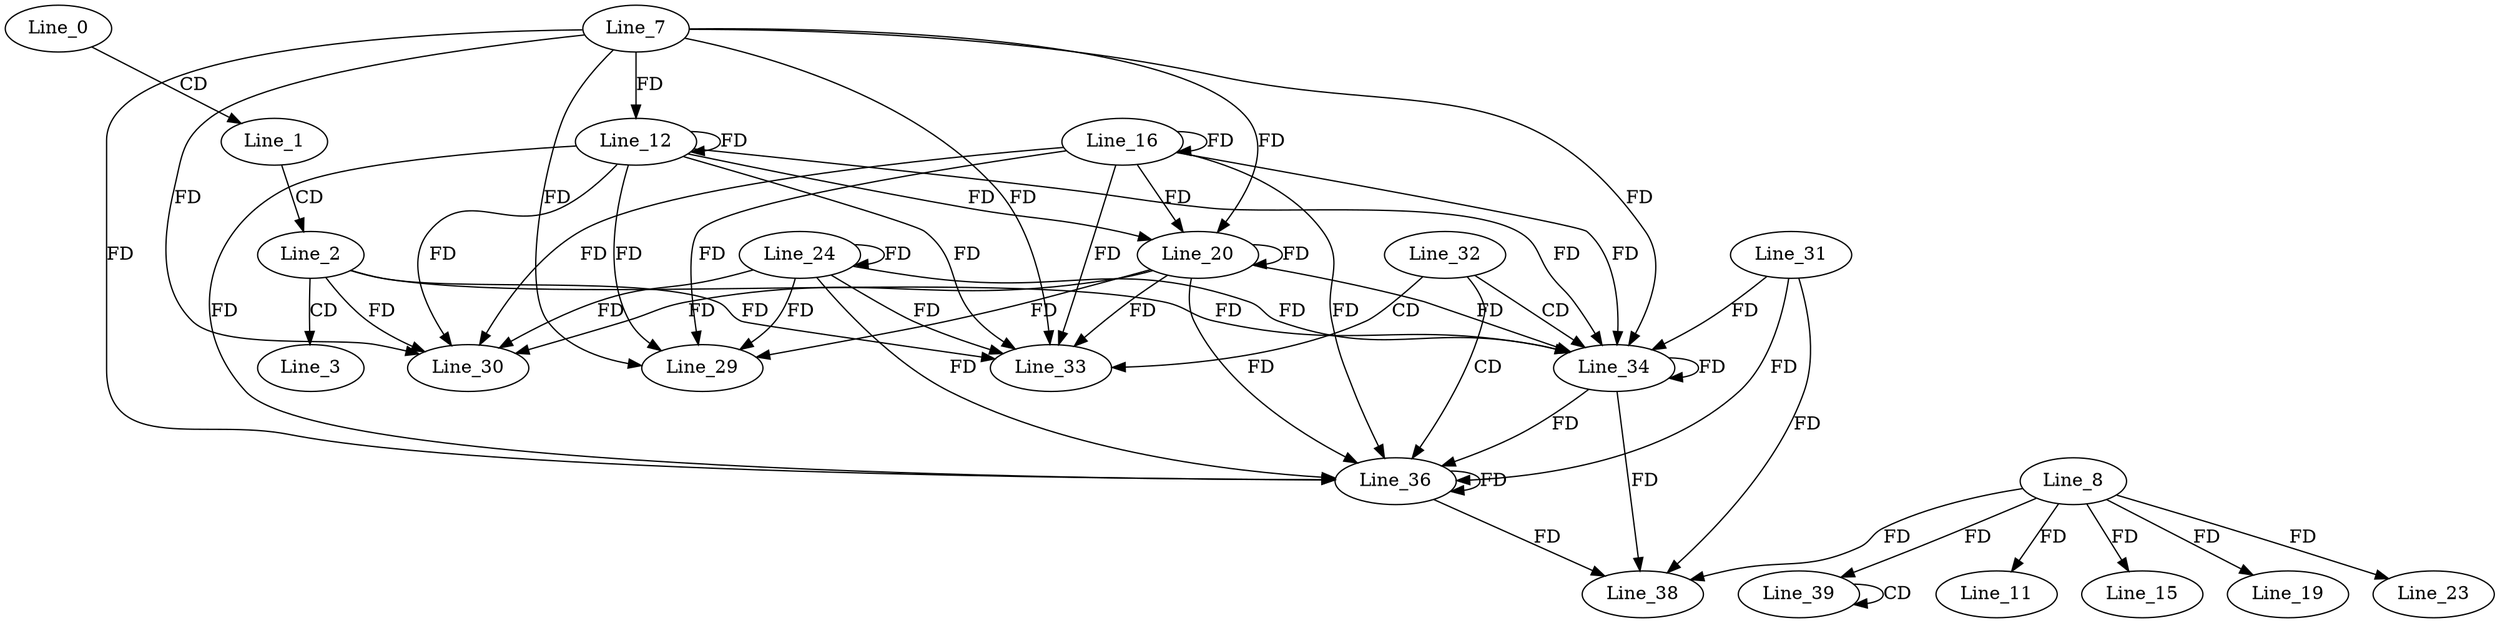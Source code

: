 digraph G {
  Line_0;
  Line_1;
  Line_2;
  Line_3;
  Line_8;
  Line_11;
  Line_7;
  Line_12;
  Line_12;
  Line_15;
  Line_16;
  Line_16;
  Line_19;
  Line_20;
  Line_20;
  Line_23;
  Line_24;
  Line_24;
  Line_29;
  Line_30;
  Line_30;
  Line_32;
  Line_33;
  Line_34;
  Line_31;
  Line_34;
  Line_34;
  Line_36;
  Line_36;
  Line_38;
  Line_38;
  Line_39;
  Line_39;
  Line_39;
  Line_0 -> Line_1 [ label="CD" ];
  Line_1 -> Line_2 [ label="CD" ];
  Line_2 -> Line_3 [ label="CD" ];
  Line_8 -> Line_11 [ label="FD" ];
  Line_7 -> Line_12 [ label="FD" ];
  Line_12 -> Line_12 [ label="FD" ];
  Line_8 -> Line_15 [ label="FD" ];
  Line_16 -> Line_16 [ label="FD" ];
  Line_8 -> Line_19 [ label="FD" ];
  Line_7 -> Line_20 [ label="FD" ];
  Line_12 -> Line_20 [ label="FD" ];
  Line_16 -> Line_20 [ label="FD" ];
  Line_20 -> Line_20 [ label="FD" ];
  Line_8 -> Line_23 [ label="FD" ];
  Line_24 -> Line_24 [ label="FD" ];
  Line_7 -> Line_29 [ label="FD" ];
  Line_12 -> Line_29 [ label="FD" ];
  Line_16 -> Line_29 [ label="FD" ];
  Line_20 -> Line_29 [ label="FD" ];
  Line_24 -> Line_29 [ label="FD" ];
  Line_7 -> Line_30 [ label="FD" ];
  Line_12 -> Line_30 [ label="FD" ];
  Line_16 -> Line_30 [ label="FD" ];
  Line_20 -> Line_30 [ label="FD" ];
  Line_24 -> Line_30 [ label="FD" ];
  Line_2 -> Line_30 [ label="FD" ];
  Line_32 -> Line_33 [ label="CD" ];
  Line_7 -> Line_33 [ label="FD" ];
  Line_12 -> Line_33 [ label="FD" ];
  Line_16 -> Line_33 [ label="FD" ];
  Line_20 -> Line_33 [ label="FD" ];
  Line_24 -> Line_33 [ label="FD" ];
  Line_2 -> Line_33 [ label="FD" ];
  Line_32 -> Line_34 [ label="CD" ];
  Line_31 -> Line_34 [ label="FD" ];
  Line_34 -> Line_34 [ label="FD" ];
  Line_2 -> Line_34 [ label="FD" ];
  Line_7 -> Line_34 [ label="FD" ];
  Line_12 -> Line_34 [ label="FD" ];
  Line_16 -> Line_34 [ label="FD" ];
  Line_20 -> Line_34 [ label="FD" ];
  Line_24 -> Line_34 [ label="FD" ];
  Line_32 -> Line_36 [ label="CD" ];
  Line_31 -> Line_36 [ label="FD" ];
  Line_34 -> Line_36 [ label="FD" ];
  Line_36 -> Line_36 [ label="FD" ];
  Line_7 -> Line_36 [ label="FD" ];
  Line_12 -> Line_36 [ label="FD" ];
  Line_16 -> Line_36 [ label="FD" ];
  Line_20 -> Line_36 [ label="FD" ];
  Line_24 -> Line_36 [ label="FD" ];
  Line_8 -> Line_38 [ label="FD" ];
  Line_31 -> Line_38 [ label="FD" ];
  Line_34 -> Line_38 [ label="FD" ];
  Line_36 -> Line_38 [ label="FD" ];
  Line_39 -> Line_39 [ label="CD" ];
  Line_8 -> Line_39 [ label="FD" ];
}
